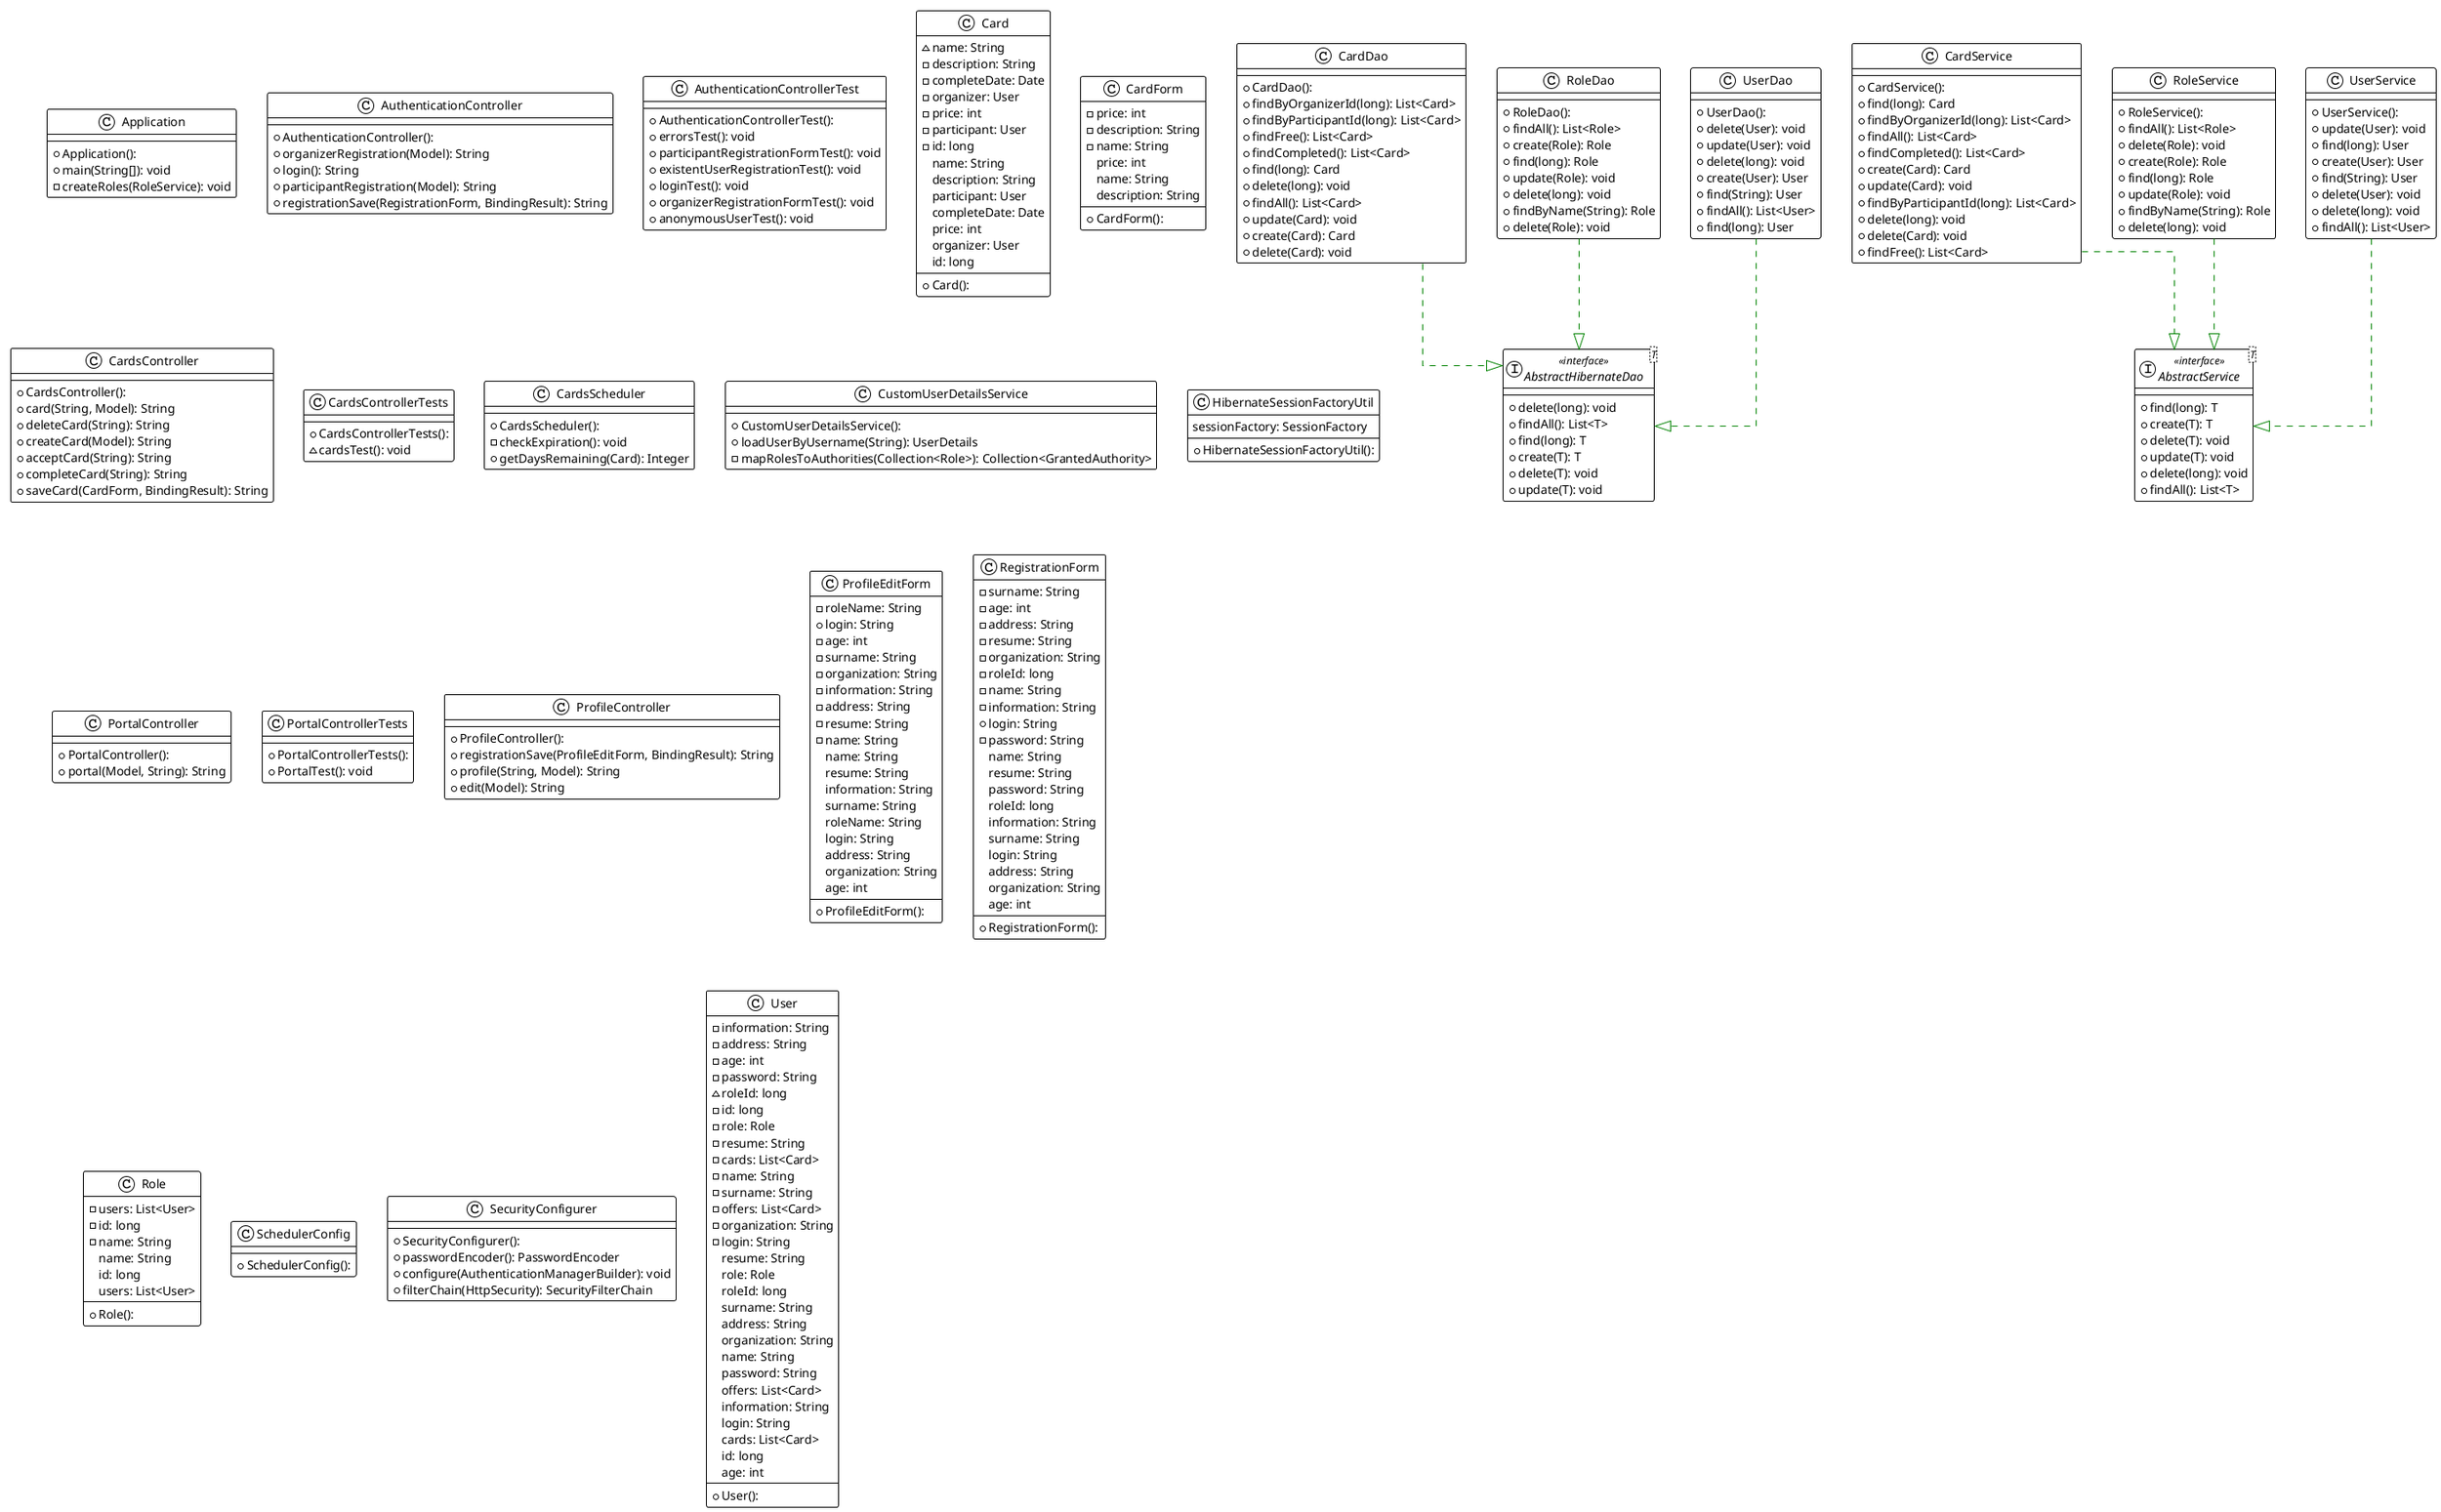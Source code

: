 @startuml

!theme plain
top to bottom direction
skinparam linetype ortho

interface AbstractHibernateDao<T> << interface >> {
  + delete(long): void
  + findAll(): List<T>
  + find(long): T
  + create(T): T
  + delete(T): void
  + update(T): void
}
interface AbstractService<T> << interface >> {
  + find(long): T
  + create(T): T
  + delete(T): void
  + update(T): void
  + delete(long): void
  + findAll(): List<T>
}
class Application {
  + Application(): 
  + main(String[]): void
  - createRoles(RoleService): void
}
class AuthenticationController {
  + AuthenticationController(): 
  + organizerRegistration(Model): String
  + login(): String
  + participantRegistration(Model): String
  + registrationSave(RegistrationForm, BindingResult): String
}
class AuthenticationControllerTest {
  + AuthenticationControllerTest(): 
  + errorsTest(): void
  + participantRegistrationFormTest(): void
  + existentUserRegistrationTest(): void
  + loginTest(): void
  + organizerRegistrationFormTest(): void
  + anonymousUserTest(): void
}
class Card {
  + Card(): 
  ~ name: String
  - description: String
  - completeDate: Date
  - organizer: User
  - price: int
  - participant: User
  - id: long
   name: String
   description: String
   participant: User
   completeDate: Date
   price: int
   organizer: User
   id: long
}
class CardDao {
  + CardDao(): 
  + findByOrganizerId(long): List<Card>
  + findByParticipantId(long): List<Card>
  + findFree(): List<Card>
  + findCompleted(): List<Card>
  + find(long): Card
  + delete(long): void
  + findAll(): List<Card>
  + update(Card): void
  + create(Card): Card
  + delete(Card): void
}
class CardForm {
  + CardForm(): 
  - price: int
  - description: String
  - name: String
   price: int
   name: String
   description: String
}
class CardService {
  + CardService(): 
  + find(long): Card
  + findByOrganizerId(long): List<Card>
  + findAll(): List<Card>
  + findCompleted(): List<Card>
  + create(Card): Card
  + update(Card): void
  + findByParticipantId(long): List<Card>
  + delete(long): void
  + delete(Card): void
  + findFree(): List<Card>
}
class CardsController {
  + CardsController(): 
  + card(String, Model): String
  + deleteCard(String): String
  + createCard(Model): String
  + acceptCard(String): String
  + completeCard(String): String
  + saveCard(CardForm, BindingResult): String
}
class CardsControllerTests {
  + CardsControllerTests(): 
  ~ cardsTest(): void
}
class CardsScheduler {
  + CardsScheduler(): 
  - checkExpiration(): void
  + getDaysRemaining(Card): Integer
}
class CustomUserDetailsService {
  + CustomUserDetailsService(): 
  + loadUserByUsername(String): UserDetails
  - mapRolesToAuthorities(Collection<Role>): Collection<GrantedAuthority>
}
class HibernateSessionFactoryUtil {
  + HibernateSessionFactoryUtil(): 
   sessionFactory: SessionFactory
}
class PortalController {
  + PortalController(): 
  + portal(Model, String): String
}
class PortalControllerTests {
  + PortalControllerTests(): 
  + PortalTest(): void
}
class ProfileController {
  + ProfileController(): 
  + registrationSave(ProfileEditForm, BindingResult): String
  + profile(String, Model): String
  + edit(Model): String
}
class ProfileEditForm {
  + ProfileEditForm(): 
  - roleName: String
  + login: String
  - age: int
  - surname: String
  - organization: String
  - information: String
  - address: String
  - resume: String
  - name: String
   name: String
   resume: String
   information: String
   surname: String
   roleName: String
   login: String
   address: String
   organization: String
   age: int
}
class RegistrationForm {
  + RegistrationForm(): 
  - surname: String
  - age: int
  - address: String
  - resume: String
  - organization: String
  - roleId: long
  - name: String
  - information: String
  + login: String
  - password: String
   name: String
   resume: String
   password: String
   roleId: long
   information: String
   surname: String
   login: String
   address: String
   organization: String
   age: int
}
class Role {
  + Role(): 
  - users: List<User>
  - id: long
  - name: String
   name: String
   id: long
   users: List<User>
}
class RoleDao {
  + RoleDao(): 
  + findAll(): List<Role>
  + create(Role): Role
  + find(long): Role
  + update(Role): void
  + delete(long): void
  + findByName(String): Role
  + delete(Role): void
}
class RoleService {
  + RoleService(): 
  + findAll(): List<Role>
  + delete(Role): void
  + create(Role): Role
  + find(long): Role
  + update(Role): void
  + findByName(String): Role
  + delete(long): void
}
class SchedulerConfig {
  + SchedulerConfig(): 
}
class SecurityConfigurer {
  + SecurityConfigurer(): 
  + passwordEncoder(): PasswordEncoder
  + configure(AuthenticationManagerBuilder): void
  + filterChain(HttpSecurity): SecurityFilterChain
}
class User {
  + User(): 
  - information: String
  - address: String
  - age: int
  - password: String
  ~ roleId: long
  - id: long
  - role: Role
  - resume: String
  - cards: List<Card>
  - name: String
  - surname: String
  - offers: List<Card>
  - organization: String
  - login: String
   resume: String
   role: Role
   roleId: long
   surname: String
   address: String
   organization: String
   name: String
   password: String
   offers: List<Card>
   information: String
   login: String
   cards: List<Card>
   id: long
   age: int
}
class UserDao {
  + UserDao(): 
  + delete(User): void
  + update(User): void
  + delete(long): void
  + create(User): User
  + find(String): User
  + findAll(): List<User>
  + find(long): User
}
class UserService {
  + UserService(): 
  + update(User): void
  + find(long): User
  + create(User): User
  + find(String): User
  + delete(User): void
  + delete(long): void
  + findAll(): List<User>
}

CardDao                       -[#008200,dashed]-^  AbstractHibernateDao         
CardService                   -[#008200,dashed]-^  AbstractService              
RoleDao                       -[#008200,dashed]-^  AbstractHibernateDao         
RoleService                   -[#008200,dashed]-^  AbstractService              
UserDao                       -[#008200,dashed]-^  AbstractHibernateDao         
UserService                   -[#008200,dashed]-^  AbstractService              
@enduml
